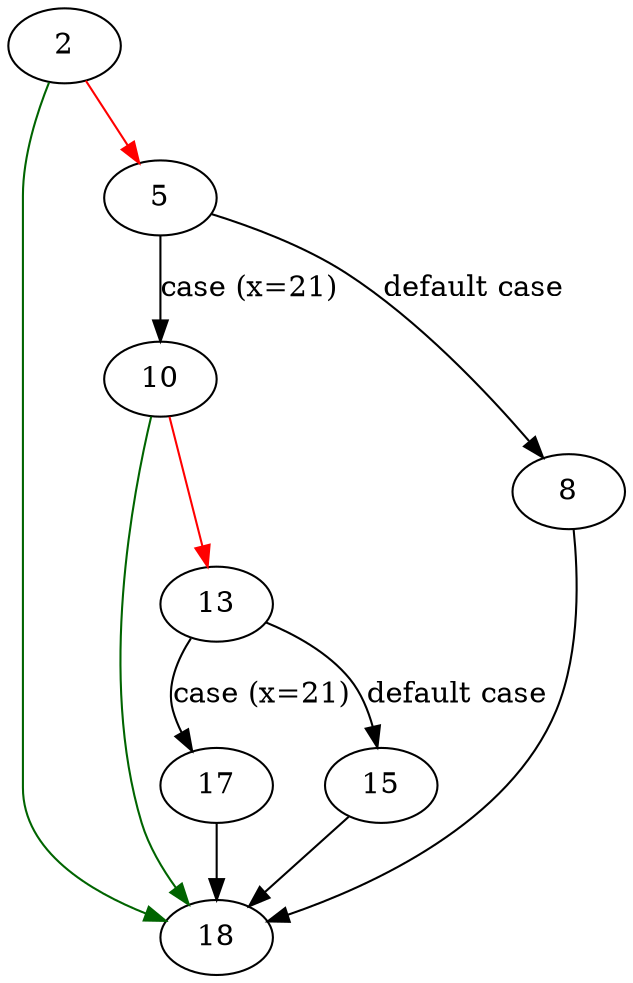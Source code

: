 strict digraph "dosync" {
	// Node definitions.
	2 [entry=true];
	18;
	5;
	10;
	8;
	13;
	17;
	15;

	// Edge definitions.
	2 -> 18 [
		color=darkgreen
		cond=true
	];
	2 -> 5 [
		color=red
		cond=false
	];
	5 -> 10 [
		cond="case (x=21)"
		label="case (x=21)"
	];
	5 -> 8 [
		cond="default case"
		label="default case"
	];
	10 -> 18 [
		color=darkgreen
		cond=true
	];
	10 -> 13 [
		color=red
		cond=false
	];
	8 -> 18;
	13 -> 17 [
		cond="case (x=21)"
		label="case (x=21)"
	];
	13 -> 15 [
		cond="default case"
		label="default case"
	];
	17 -> 18;
	15 -> 18;
}